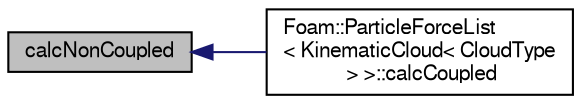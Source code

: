 digraph "calcNonCoupled"
{
  bgcolor="transparent";
  edge [fontname="FreeSans",fontsize="10",labelfontname="FreeSans",labelfontsize="10"];
  node [fontname="FreeSans",fontsize="10",shape=record];
  rankdir="LR";
  Node26 [label="calcNonCoupled",height=0.2,width=0.4,color="black", fillcolor="grey75", style="filled", fontcolor="black"];
  Node26 -> Node27 [dir="back",color="midnightblue",fontsize="10",style="solid",fontname="FreeSans"];
  Node27 [label="Foam::ParticleForceList\l\< KinematicCloud\< CloudType\l \> \>::calcCoupled",height=0.2,width=0.4,color="black",URL="$a24010.html#afaf626ee39da50a44d12588b5cb987d9",tooltip="Calculate the coupled force. "];
}
